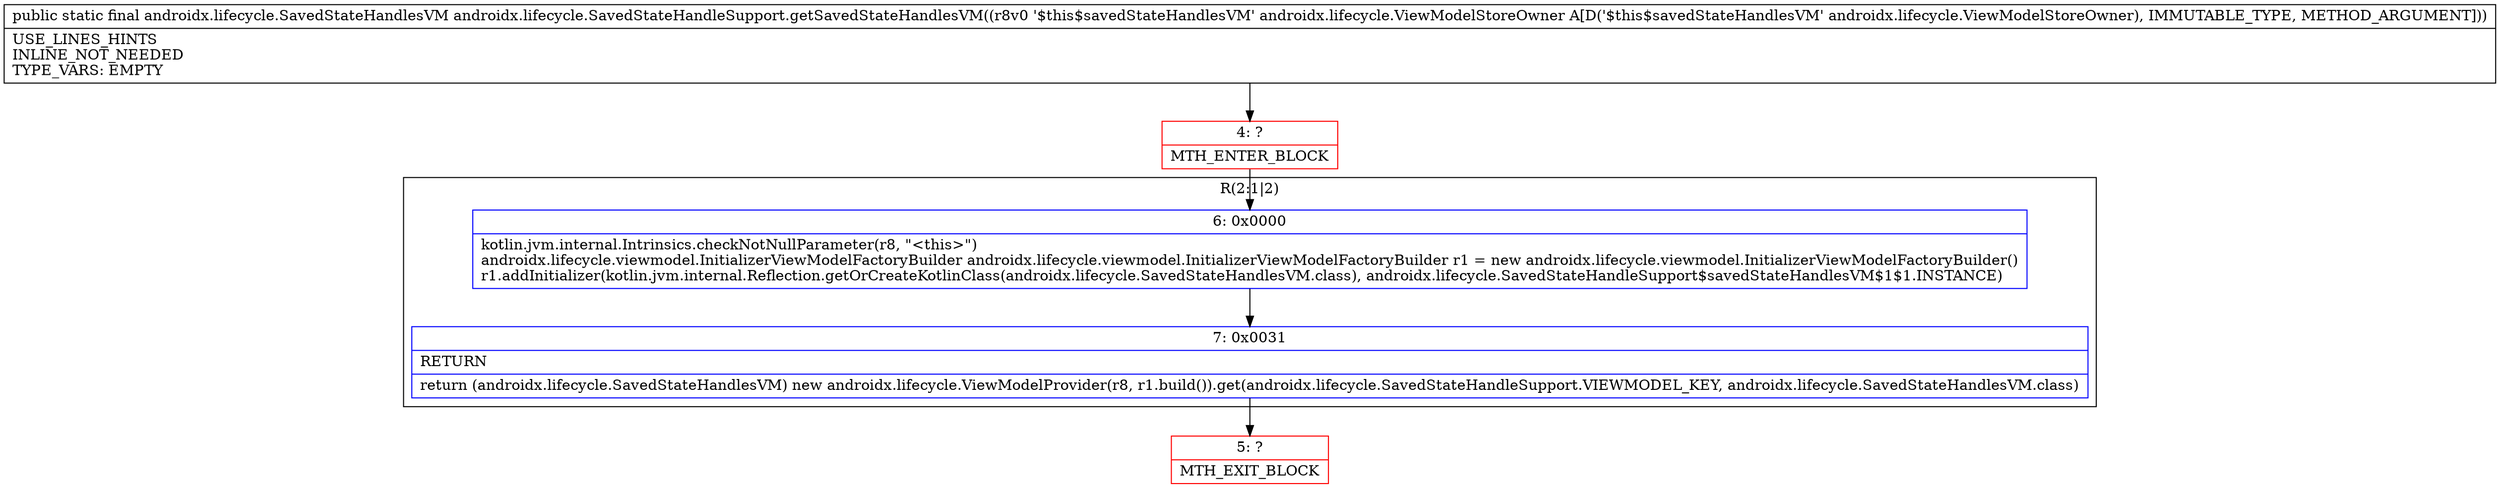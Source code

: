 digraph "CFG forandroidx.lifecycle.SavedStateHandleSupport.getSavedStateHandlesVM(Landroidx\/lifecycle\/ViewModelStoreOwner;)Landroidx\/lifecycle\/SavedStateHandlesVM;" {
subgraph cluster_Region_934056216 {
label = "R(2:1|2)";
node [shape=record,color=blue];
Node_6 [shape=record,label="{6\:\ 0x0000|kotlin.jvm.internal.Intrinsics.checkNotNullParameter(r8, \"\<this\>\")\landroidx.lifecycle.viewmodel.InitializerViewModelFactoryBuilder androidx.lifecycle.viewmodel.InitializerViewModelFactoryBuilder r1 = new androidx.lifecycle.viewmodel.InitializerViewModelFactoryBuilder()\lr1.addInitializer(kotlin.jvm.internal.Reflection.getOrCreateKotlinClass(androidx.lifecycle.SavedStateHandlesVM.class), androidx.lifecycle.SavedStateHandleSupport$savedStateHandlesVM$1$1.INSTANCE)\l}"];
Node_7 [shape=record,label="{7\:\ 0x0031|RETURN\l|return (androidx.lifecycle.SavedStateHandlesVM) new androidx.lifecycle.ViewModelProvider(r8, r1.build()).get(androidx.lifecycle.SavedStateHandleSupport.VIEWMODEL_KEY, androidx.lifecycle.SavedStateHandlesVM.class)\l}"];
}
Node_4 [shape=record,color=red,label="{4\:\ ?|MTH_ENTER_BLOCK\l}"];
Node_5 [shape=record,color=red,label="{5\:\ ?|MTH_EXIT_BLOCK\l}"];
MethodNode[shape=record,label="{public static final androidx.lifecycle.SavedStateHandlesVM androidx.lifecycle.SavedStateHandleSupport.getSavedStateHandlesVM((r8v0 '$this$savedStateHandlesVM' androidx.lifecycle.ViewModelStoreOwner A[D('$this$savedStateHandlesVM' androidx.lifecycle.ViewModelStoreOwner), IMMUTABLE_TYPE, METHOD_ARGUMENT]))  | USE_LINES_HINTS\lINLINE_NOT_NEEDED\lTYPE_VARS: EMPTY\l}"];
MethodNode -> Node_4;Node_6 -> Node_7;
Node_7 -> Node_5;
Node_4 -> Node_6;
}

